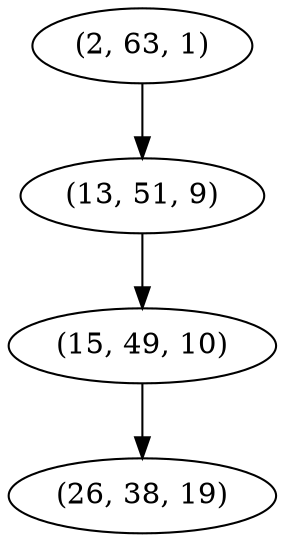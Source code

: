 digraph tree {
    "(2, 63, 1)";
    "(13, 51, 9)";
    "(15, 49, 10)";
    "(26, 38, 19)";
    "(2, 63, 1)" -> "(13, 51, 9)";
    "(13, 51, 9)" -> "(15, 49, 10)";
    "(15, 49, 10)" -> "(26, 38, 19)";
}
